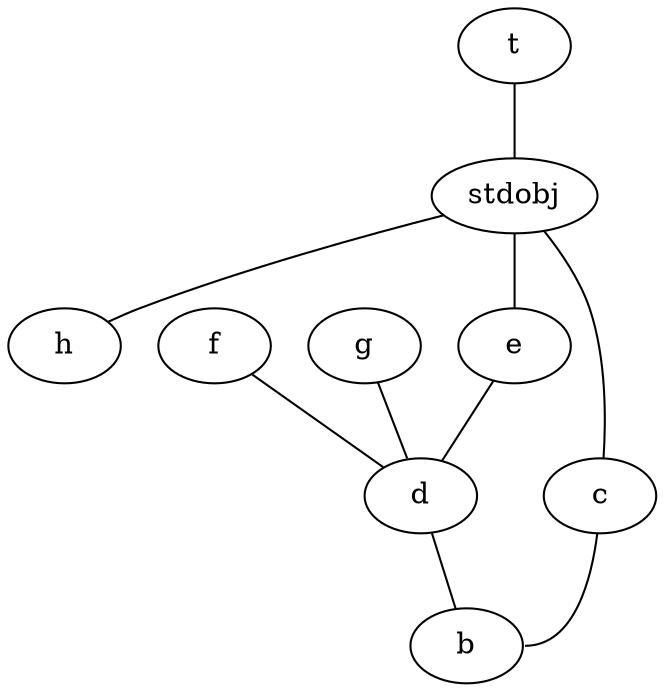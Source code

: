 # ANSI Common Lisp: exercise 11.3 (b)

# Made with http:

# (b)
graph Gb {
  edge [len=3]
  t -- stdobj
  stdobj -- { c e h }
  e -- d
  d -- b
  c -- b:e#  h -- {f g^
  f -- d
  g -- d
}

